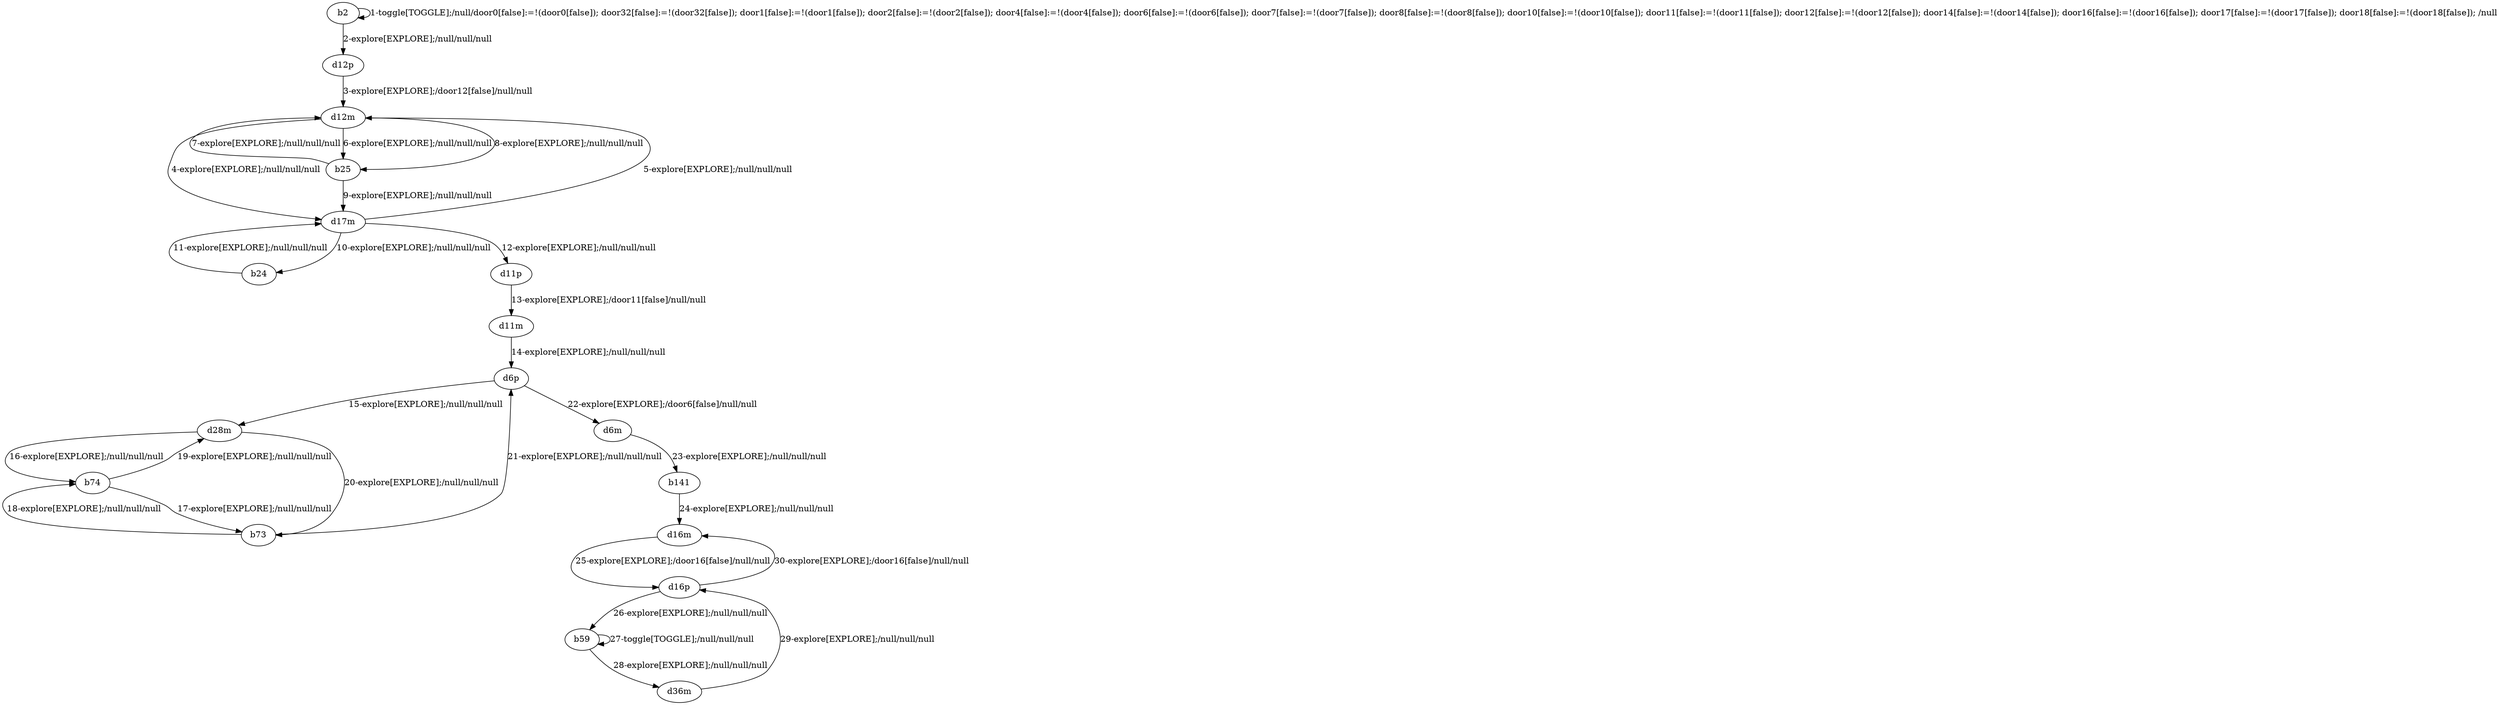 # Total number of goals covered by this test: 1
# d16p --> d16m

digraph g {
"b2" -> "b2" [label = "1-toggle[TOGGLE];/null/door0[false]:=!(door0[false]); door32[false]:=!(door32[false]); door1[false]:=!(door1[false]); door2[false]:=!(door2[false]); door4[false]:=!(door4[false]); door6[false]:=!(door6[false]); door7[false]:=!(door7[false]); door8[false]:=!(door8[false]); door10[false]:=!(door10[false]); door11[false]:=!(door11[false]); door12[false]:=!(door12[false]); door14[false]:=!(door14[false]); door16[false]:=!(door16[false]); door17[false]:=!(door17[false]); door18[false]:=!(door18[false]); /null"];
"b2" -> "d12p" [label = "2-explore[EXPLORE];/null/null/null"];
"d12p" -> "d12m" [label = "3-explore[EXPLORE];/door12[false]/null/null"];
"d12m" -> "d17m" [label = "4-explore[EXPLORE];/null/null/null"];
"d17m" -> "d12m" [label = "5-explore[EXPLORE];/null/null/null"];
"d12m" -> "b25" [label = "6-explore[EXPLORE];/null/null/null"];
"b25" -> "d12m" [label = "7-explore[EXPLORE];/null/null/null"];
"d12m" -> "b25" [label = "8-explore[EXPLORE];/null/null/null"];
"b25" -> "d17m" [label = "9-explore[EXPLORE];/null/null/null"];
"d17m" -> "b24" [label = "10-explore[EXPLORE];/null/null/null"];
"b24" -> "d17m" [label = "11-explore[EXPLORE];/null/null/null"];
"d17m" -> "d11p" [label = "12-explore[EXPLORE];/null/null/null"];
"d11p" -> "d11m" [label = "13-explore[EXPLORE];/door11[false]/null/null"];
"d11m" -> "d6p" [label = "14-explore[EXPLORE];/null/null/null"];
"d6p" -> "d28m" [label = "15-explore[EXPLORE];/null/null/null"];
"d28m" -> "b74" [label = "16-explore[EXPLORE];/null/null/null"];
"b74" -> "b73" [label = "17-explore[EXPLORE];/null/null/null"];
"b73" -> "b74" [label = "18-explore[EXPLORE];/null/null/null"];
"b74" -> "d28m" [label = "19-explore[EXPLORE];/null/null/null"];
"d28m" -> "b73" [label = "20-explore[EXPLORE];/null/null/null"];
"b73" -> "d6p" [label = "21-explore[EXPLORE];/null/null/null"];
"d6p" -> "d6m" [label = "22-explore[EXPLORE];/door6[false]/null/null"];
"d6m" -> "b141" [label = "23-explore[EXPLORE];/null/null/null"];
"b141" -> "d16m" [label = "24-explore[EXPLORE];/null/null/null"];
"d16m" -> "d16p" [label = "25-explore[EXPLORE];/door16[false]/null/null"];
"d16p" -> "b59" [label = "26-explore[EXPLORE];/null/null/null"];
"b59" -> "b59" [label = "27-toggle[TOGGLE];/null/null/null"];
"b59" -> "d36m" [label = "28-explore[EXPLORE];/null/null/null"];
"d36m" -> "d16p" [label = "29-explore[EXPLORE];/null/null/null"];
"d16p" -> "d16m" [label = "30-explore[EXPLORE];/door16[false]/null/null"];
}